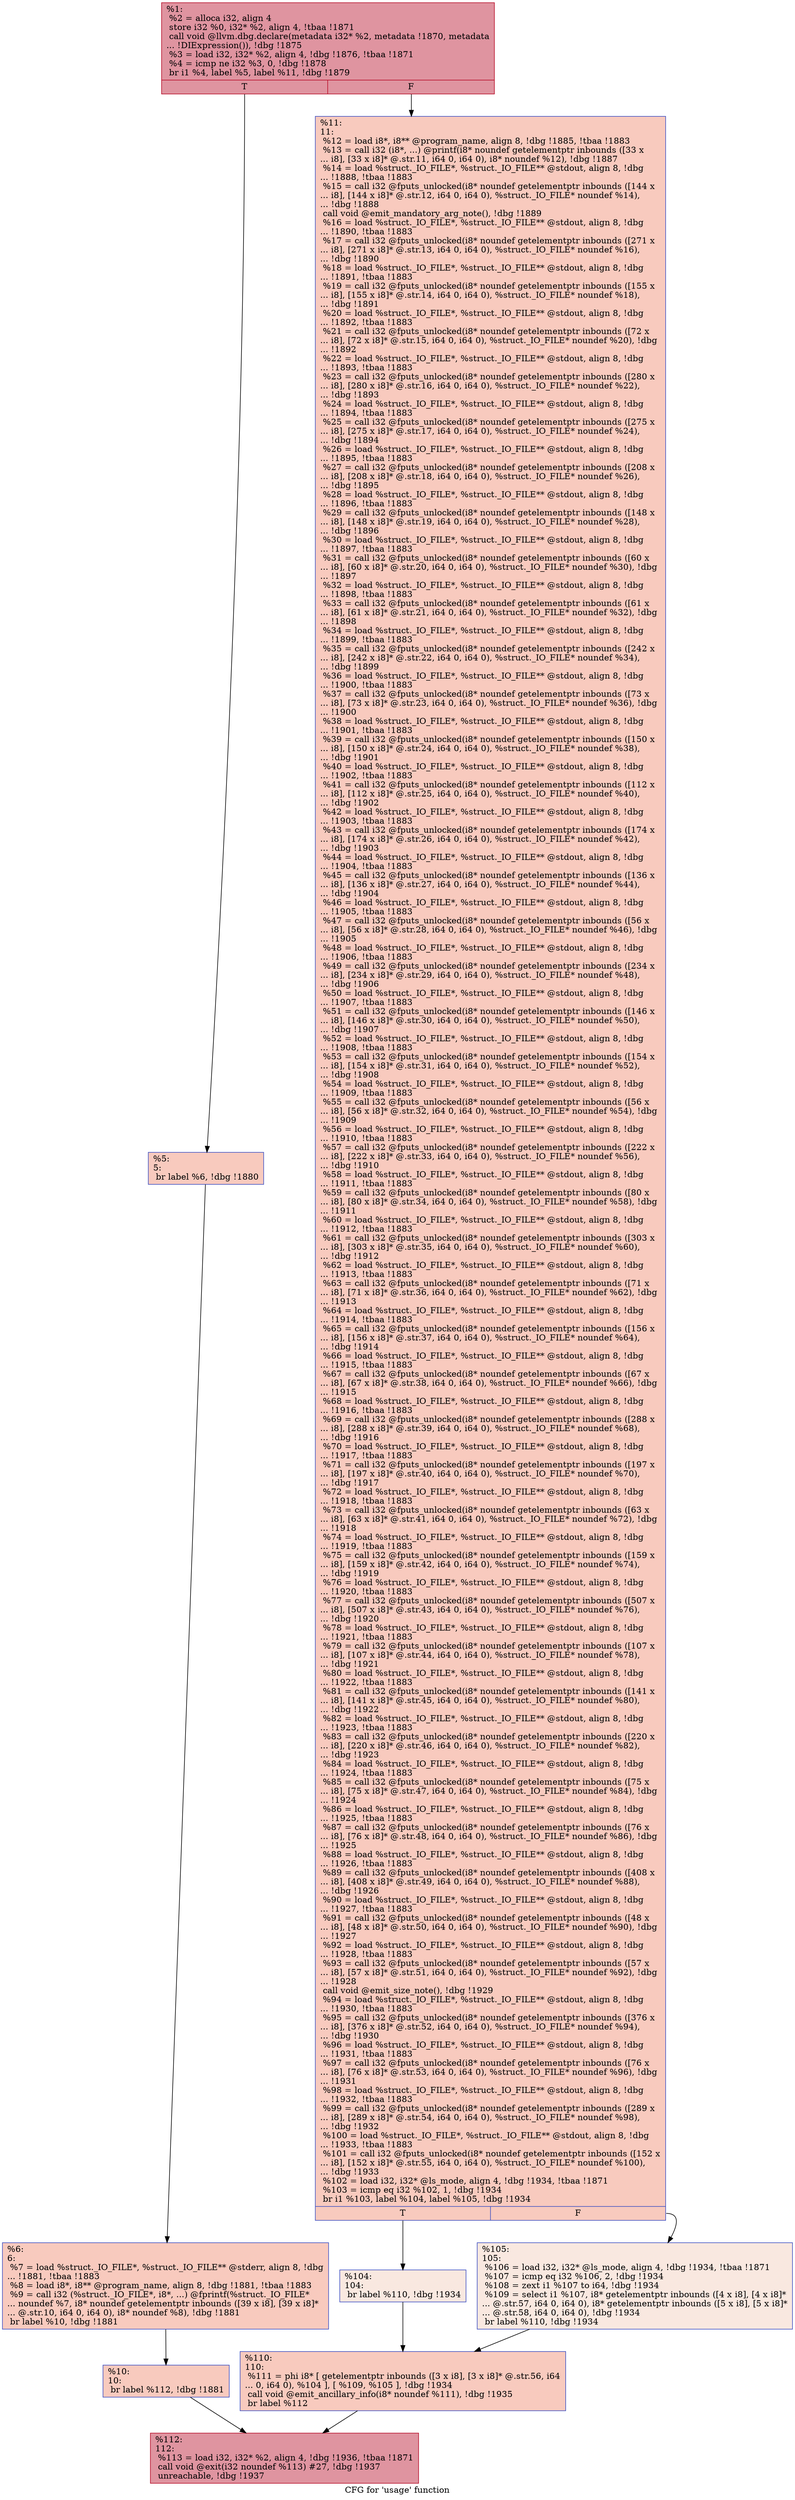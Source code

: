 digraph "CFG for 'usage' function" {
	label="CFG for 'usage' function";

	Node0x21543c0 [shape=record,color="#b70d28ff", style=filled, fillcolor="#b70d2870",label="{%1:\l  %2 = alloca i32, align 4\l  store i32 %0, i32* %2, align 4, !tbaa !1871\l  call void @llvm.dbg.declare(metadata i32* %2, metadata !1870, metadata\l... !DIExpression()), !dbg !1875\l  %3 = load i32, i32* %2, align 4, !dbg !1876, !tbaa !1871\l  %4 = icmp ne i32 %3, 0, !dbg !1878\l  br i1 %4, label %5, label %11, !dbg !1879\l|{<s0>T|<s1>F}}"];
	Node0x21543c0:s0 -> Node0x2154410;
	Node0x21543c0:s1 -> Node0x2154500;
	Node0x2154410 [shape=record,color="#3d50c3ff", style=filled, fillcolor="#ef886b70",label="{%5:\l5:                                                \l  br label %6, !dbg !1880\l}"];
	Node0x2154410 -> Node0x2154460;
	Node0x2154460 [shape=record,color="#3d50c3ff", style=filled, fillcolor="#ef886b70",label="{%6:\l6:                                                \l  %7 = load %struct._IO_FILE*, %struct._IO_FILE** @stderr, align 8, !dbg\l... !1881, !tbaa !1883\l  %8 = load i8*, i8** @program_name, align 8, !dbg !1881, !tbaa !1883\l  %9 = call i32 (%struct._IO_FILE*, i8*, ...) @fprintf(%struct._IO_FILE*\l... noundef %7, i8* noundef getelementptr inbounds ([39 x i8], [39 x i8]*\l... @.str.10, i64 0, i64 0), i8* noundef %8), !dbg !1881\l  br label %10, !dbg !1881\l}"];
	Node0x2154460 -> Node0x21544b0;
	Node0x21544b0 [shape=record,color="#3d50c3ff", style=filled, fillcolor="#ef886b70",label="{%10:\l10:                                               \l  br label %112, !dbg !1881\l}"];
	Node0x21544b0 -> Node0x2154640;
	Node0x2154500 [shape=record,color="#3d50c3ff", style=filled, fillcolor="#ef886b70",label="{%11:\l11:                                               \l  %12 = load i8*, i8** @program_name, align 8, !dbg !1885, !tbaa !1883\l  %13 = call i32 (i8*, ...) @printf(i8* noundef getelementptr inbounds ([33 x\l... i8], [33 x i8]* @.str.11, i64 0, i64 0), i8* noundef %12), !dbg !1887\l  %14 = load %struct._IO_FILE*, %struct._IO_FILE** @stdout, align 8, !dbg\l... !1888, !tbaa !1883\l  %15 = call i32 @fputs_unlocked(i8* noundef getelementptr inbounds ([144 x\l... i8], [144 x i8]* @.str.12, i64 0, i64 0), %struct._IO_FILE* noundef %14),\l... !dbg !1888\l  call void @emit_mandatory_arg_note(), !dbg !1889\l  %16 = load %struct._IO_FILE*, %struct._IO_FILE** @stdout, align 8, !dbg\l... !1890, !tbaa !1883\l  %17 = call i32 @fputs_unlocked(i8* noundef getelementptr inbounds ([271 x\l... i8], [271 x i8]* @.str.13, i64 0, i64 0), %struct._IO_FILE* noundef %16),\l... !dbg !1890\l  %18 = load %struct._IO_FILE*, %struct._IO_FILE** @stdout, align 8, !dbg\l... !1891, !tbaa !1883\l  %19 = call i32 @fputs_unlocked(i8* noundef getelementptr inbounds ([155 x\l... i8], [155 x i8]* @.str.14, i64 0, i64 0), %struct._IO_FILE* noundef %18),\l... !dbg !1891\l  %20 = load %struct._IO_FILE*, %struct._IO_FILE** @stdout, align 8, !dbg\l... !1892, !tbaa !1883\l  %21 = call i32 @fputs_unlocked(i8* noundef getelementptr inbounds ([72 x\l... i8], [72 x i8]* @.str.15, i64 0, i64 0), %struct._IO_FILE* noundef %20), !dbg\l... !1892\l  %22 = load %struct._IO_FILE*, %struct._IO_FILE** @stdout, align 8, !dbg\l... !1893, !tbaa !1883\l  %23 = call i32 @fputs_unlocked(i8* noundef getelementptr inbounds ([280 x\l... i8], [280 x i8]* @.str.16, i64 0, i64 0), %struct._IO_FILE* noundef %22),\l... !dbg !1893\l  %24 = load %struct._IO_FILE*, %struct._IO_FILE** @stdout, align 8, !dbg\l... !1894, !tbaa !1883\l  %25 = call i32 @fputs_unlocked(i8* noundef getelementptr inbounds ([275 x\l... i8], [275 x i8]* @.str.17, i64 0, i64 0), %struct._IO_FILE* noundef %24),\l... !dbg !1894\l  %26 = load %struct._IO_FILE*, %struct._IO_FILE** @stdout, align 8, !dbg\l... !1895, !tbaa !1883\l  %27 = call i32 @fputs_unlocked(i8* noundef getelementptr inbounds ([208 x\l... i8], [208 x i8]* @.str.18, i64 0, i64 0), %struct._IO_FILE* noundef %26),\l... !dbg !1895\l  %28 = load %struct._IO_FILE*, %struct._IO_FILE** @stdout, align 8, !dbg\l... !1896, !tbaa !1883\l  %29 = call i32 @fputs_unlocked(i8* noundef getelementptr inbounds ([148 x\l... i8], [148 x i8]* @.str.19, i64 0, i64 0), %struct._IO_FILE* noundef %28),\l... !dbg !1896\l  %30 = load %struct._IO_FILE*, %struct._IO_FILE** @stdout, align 8, !dbg\l... !1897, !tbaa !1883\l  %31 = call i32 @fputs_unlocked(i8* noundef getelementptr inbounds ([60 x\l... i8], [60 x i8]* @.str.20, i64 0, i64 0), %struct._IO_FILE* noundef %30), !dbg\l... !1897\l  %32 = load %struct._IO_FILE*, %struct._IO_FILE** @stdout, align 8, !dbg\l... !1898, !tbaa !1883\l  %33 = call i32 @fputs_unlocked(i8* noundef getelementptr inbounds ([61 x\l... i8], [61 x i8]* @.str.21, i64 0, i64 0), %struct._IO_FILE* noundef %32), !dbg\l... !1898\l  %34 = load %struct._IO_FILE*, %struct._IO_FILE** @stdout, align 8, !dbg\l... !1899, !tbaa !1883\l  %35 = call i32 @fputs_unlocked(i8* noundef getelementptr inbounds ([242 x\l... i8], [242 x i8]* @.str.22, i64 0, i64 0), %struct._IO_FILE* noundef %34),\l... !dbg !1899\l  %36 = load %struct._IO_FILE*, %struct._IO_FILE** @stdout, align 8, !dbg\l... !1900, !tbaa !1883\l  %37 = call i32 @fputs_unlocked(i8* noundef getelementptr inbounds ([73 x\l... i8], [73 x i8]* @.str.23, i64 0, i64 0), %struct._IO_FILE* noundef %36), !dbg\l... !1900\l  %38 = load %struct._IO_FILE*, %struct._IO_FILE** @stdout, align 8, !dbg\l... !1901, !tbaa !1883\l  %39 = call i32 @fputs_unlocked(i8* noundef getelementptr inbounds ([150 x\l... i8], [150 x i8]* @.str.24, i64 0, i64 0), %struct._IO_FILE* noundef %38),\l... !dbg !1901\l  %40 = load %struct._IO_FILE*, %struct._IO_FILE** @stdout, align 8, !dbg\l... !1902, !tbaa !1883\l  %41 = call i32 @fputs_unlocked(i8* noundef getelementptr inbounds ([112 x\l... i8], [112 x i8]* @.str.25, i64 0, i64 0), %struct._IO_FILE* noundef %40),\l... !dbg !1902\l  %42 = load %struct._IO_FILE*, %struct._IO_FILE** @stdout, align 8, !dbg\l... !1903, !tbaa !1883\l  %43 = call i32 @fputs_unlocked(i8* noundef getelementptr inbounds ([174 x\l... i8], [174 x i8]* @.str.26, i64 0, i64 0), %struct._IO_FILE* noundef %42),\l... !dbg !1903\l  %44 = load %struct._IO_FILE*, %struct._IO_FILE** @stdout, align 8, !dbg\l... !1904, !tbaa !1883\l  %45 = call i32 @fputs_unlocked(i8* noundef getelementptr inbounds ([136 x\l... i8], [136 x i8]* @.str.27, i64 0, i64 0), %struct._IO_FILE* noundef %44),\l... !dbg !1904\l  %46 = load %struct._IO_FILE*, %struct._IO_FILE** @stdout, align 8, !dbg\l... !1905, !tbaa !1883\l  %47 = call i32 @fputs_unlocked(i8* noundef getelementptr inbounds ([56 x\l... i8], [56 x i8]* @.str.28, i64 0, i64 0), %struct._IO_FILE* noundef %46), !dbg\l... !1905\l  %48 = load %struct._IO_FILE*, %struct._IO_FILE** @stdout, align 8, !dbg\l... !1906, !tbaa !1883\l  %49 = call i32 @fputs_unlocked(i8* noundef getelementptr inbounds ([234 x\l... i8], [234 x i8]* @.str.29, i64 0, i64 0), %struct._IO_FILE* noundef %48),\l... !dbg !1906\l  %50 = load %struct._IO_FILE*, %struct._IO_FILE** @stdout, align 8, !dbg\l... !1907, !tbaa !1883\l  %51 = call i32 @fputs_unlocked(i8* noundef getelementptr inbounds ([146 x\l... i8], [146 x i8]* @.str.30, i64 0, i64 0), %struct._IO_FILE* noundef %50),\l... !dbg !1907\l  %52 = load %struct._IO_FILE*, %struct._IO_FILE** @stdout, align 8, !dbg\l... !1908, !tbaa !1883\l  %53 = call i32 @fputs_unlocked(i8* noundef getelementptr inbounds ([154 x\l... i8], [154 x i8]* @.str.31, i64 0, i64 0), %struct._IO_FILE* noundef %52),\l... !dbg !1908\l  %54 = load %struct._IO_FILE*, %struct._IO_FILE** @stdout, align 8, !dbg\l... !1909, !tbaa !1883\l  %55 = call i32 @fputs_unlocked(i8* noundef getelementptr inbounds ([56 x\l... i8], [56 x i8]* @.str.32, i64 0, i64 0), %struct._IO_FILE* noundef %54), !dbg\l... !1909\l  %56 = load %struct._IO_FILE*, %struct._IO_FILE** @stdout, align 8, !dbg\l... !1910, !tbaa !1883\l  %57 = call i32 @fputs_unlocked(i8* noundef getelementptr inbounds ([222 x\l... i8], [222 x i8]* @.str.33, i64 0, i64 0), %struct._IO_FILE* noundef %56),\l... !dbg !1910\l  %58 = load %struct._IO_FILE*, %struct._IO_FILE** @stdout, align 8, !dbg\l... !1911, !tbaa !1883\l  %59 = call i32 @fputs_unlocked(i8* noundef getelementptr inbounds ([80 x\l... i8], [80 x i8]* @.str.34, i64 0, i64 0), %struct._IO_FILE* noundef %58), !dbg\l... !1911\l  %60 = load %struct._IO_FILE*, %struct._IO_FILE** @stdout, align 8, !dbg\l... !1912, !tbaa !1883\l  %61 = call i32 @fputs_unlocked(i8* noundef getelementptr inbounds ([303 x\l... i8], [303 x i8]* @.str.35, i64 0, i64 0), %struct._IO_FILE* noundef %60),\l... !dbg !1912\l  %62 = load %struct._IO_FILE*, %struct._IO_FILE** @stdout, align 8, !dbg\l... !1913, !tbaa !1883\l  %63 = call i32 @fputs_unlocked(i8* noundef getelementptr inbounds ([71 x\l... i8], [71 x i8]* @.str.36, i64 0, i64 0), %struct._IO_FILE* noundef %62), !dbg\l... !1913\l  %64 = load %struct._IO_FILE*, %struct._IO_FILE** @stdout, align 8, !dbg\l... !1914, !tbaa !1883\l  %65 = call i32 @fputs_unlocked(i8* noundef getelementptr inbounds ([156 x\l... i8], [156 x i8]* @.str.37, i64 0, i64 0), %struct._IO_FILE* noundef %64),\l... !dbg !1914\l  %66 = load %struct._IO_FILE*, %struct._IO_FILE** @stdout, align 8, !dbg\l... !1915, !tbaa !1883\l  %67 = call i32 @fputs_unlocked(i8* noundef getelementptr inbounds ([67 x\l... i8], [67 x i8]* @.str.38, i64 0, i64 0), %struct._IO_FILE* noundef %66), !dbg\l... !1915\l  %68 = load %struct._IO_FILE*, %struct._IO_FILE** @stdout, align 8, !dbg\l... !1916, !tbaa !1883\l  %69 = call i32 @fputs_unlocked(i8* noundef getelementptr inbounds ([288 x\l... i8], [288 x i8]* @.str.39, i64 0, i64 0), %struct._IO_FILE* noundef %68),\l... !dbg !1916\l  %70 = load %struct._IO_FILE*, %struct._IO_FILE** @stdout, align 8, !dbg\l... !1917, !tbaa !1883\l  %71 = call i32 @fputs_unlocked(i8* noundef getelementptr inbounds ([197 x\l... i8], [197 x i8]* @.str.40, i64 0, i64 0), %struct._IO_FILE* noundef %70),\l... !dbg !1917\l  %72 = load %struct._IO_FILE*, %struct._IO_FILE** @stdout, align 8, !dbg\l... !1918, !tbaa !1883\l  %73 = call i32 @fputs_unlocked(i8* noundef getelementptr inbounds ([63 x\l... i8], [63 x i8]* @.str.41, i64 0, i64 0), %struct._IO_FILE* noundef %72), !dbg\l... !1918\l  %74 = load %struct._IO_FILE*, %struct._IO_FILE** @stdout, align 8, !dbg\l... !1919, !tbaa !1883\l  %75 = call i32 @fputs_unlocked(i8* noundef getelementptr inbounds ([159 x\l... i8], [159 x i8]* @.str.42, i64 0, i64 0), %struct._IO_FILE* noundef %74),\l... !dbg !1919\l  %76 = load %struct._IO_FILE*, %struct._IO_FILE** @stdout, align 8, !dbg\l... !1920, !tbaa !1883\l  %77 = call i32 @fputs_unlocked(i8* noundef getelementptr inbounds ([507 x\l... i8], [507 x i8]* @.str.43, i64 0, i64 0), %struct._IO_FILE* noundef %76),\l... !dbg !1920\l  %78 = load %struct._IO_FILE*, %struct._IO_FILE** @stdout, align 8, !dbg\l... !1921, !tbaa !1883\l  %79 = call i32 @fputs_unlocked(i8* noundef getelementptr inbounds ([107 x\l... i8], [107 x i8]* @.str.44, i64 0, i64 0), %struct._IO_FILE* noundef %78),\l... !dbg !1921\l  %80 = load %struct._IO_FILE*, %struct._IO_FILE** @stdout, align 8, !dbg\l... !1922, !tbaa !1883\l  %81 = call i32 @fputs_unlocked(i8* noundef getelementptr inbounds ([141 x\l... i8], [141 x i8]* @.str.45, i64 0, i64 0), %struct._IO_FILE* noundef %80),\l... !dbg !1922\l  %82 = load %struct._IO_FILE*, %struct._IO_FILE** @stdout, align 8, !dbg\l... !1923, !tbaa !1883\l  %83 = call i32 @fputs_unlocked(i8* noundef getelementptr inbounds ([220 x\l... i8], [220 x i8]* @.str.46, i64 0, i64 0), %struct._IO_FILE* noundef %82),\l... !dbg !1923\l  %84 = load %struct._IO_FILE*, %struct._IO_FILE** @stdout, align 8, !dbg\l... !1924, !tbaa !1883\l  %85 = call i32 @fputs_unlocked(i8* noundef getelementptr inbounds ([75 x\l... i8], [75 x i8]* @.str.47, i64 0, i64 0), %struct._IO_FILE* noundef %84), !dbg\l... !1924\l  %86 = load %struct._IO_FILE*, %struct._IO_FILE** @stdout, align 8, !dbg\l... !1925, !tbaa !1883\l  %87 = call i32 @fputs_unlocked(i8* noundef getelementptr inbounds ([76 x\l... i8], [76 x i8]* @.str.48, i64 0, i64 0), %struct._IO_FILE* noundef %86), !dbg\l... !1925\l  %88 = load %struct._IO_FILE*, %struct._IO_FILE** @stdout, align 8, !dbg\l... !1926, !tbaa !1883\l  %89 = call i32 @fputs_unlocked(i8* noundef getelementptr inbounds ([408 x\l... i8], [408 x i8]* @.str.49, i64 0, i64 0), %struct._IO_FILE* noundef %88),\l... !dbg !1926\l  %90 = load %struct._IO_FILE*, %struct._IO_FILE** @stdout, align 8, !dbg\l... !1927, !tbaa !1883\l  %91 = call i32 @fputs_unlocked(i8* noundef getelementptr inbounds ([48 x\l... i8], [48 x i8]* @.str.50, i64 0, i64 0), %struct._IO_FILE* noundef %90), !dbg\l... !1927\l  %92 = load %struct._IO_FILE*, %struct._IO_FILE** @stdout, align 8, !dbg\l... !1928, !tbaa !1883\l  %93 = call i32 @fputs_unlocked(i8* noundef getelementptr inbounds ([57 x\l... i8], [57 x i8]* @.str.51, i64 0, i64 0), %struct._IO_FILE* noundef %92), !dbg\l... !1928\l  call void @emit_size_note(), !dbg !1929\l  %94 = load %struct._IO_FILE*, %struct._IO_FILE** @stdout, align 8, !dbg\l... !1930, !tbaa !1883\l  %95 = call i32 @fputs_unlocked(i8* noundef getelementptr inbounds ([376 x\l... i8], [376 x i8]* @.str.52, i64 0, i64 0), %struct._IO_FILE* noundef %94),\l... !dbg !1930\l  %96 = load %struct._IO_FILE*, %struct._IO_FILE** @stdout, align 8, !dbg\l... !1931, !tbaa !1883\l  %97 = call i32 @fputs_unlocked(i8* noundef getelementptr inbounds ([76 x\l... i8], [76 x i8]* @.str.53, i64 0, i64 0), %struct._IO_FILE* noundef %96), !dbg\l... !1931\l  %98 = load %struct._IO_FILE*, %struct._IO_FILE** @stdout, align 8, !dbg\l... !1932, !tbaa !1883\l  %99 = call i32 @fputs_unlocked(i8* noundef getelementptr inbounds ([289 x\l... i8], [289 x i8]* @.str.54, i64 0, i64 0), %struct._IO_FILE* noundef %98),\l... !dbg !1932\l  %100 = load %struct._IO_FILE*, %struct._IO_FILE** @stdout, align 8, !dbg\l... !1933, !tbaa !1883\l  %101 = call i32 @fputs_unlocked(i8* noundef getelementptr inbounds ([152 x\l... i8], [152 x i8]* @.str.55, i64 0, i64 0), %struct._IO_FILE* noundef %100),\l... !dbg !1933\l  %102 = load i32, i32* @ls_mode, align 4, !dbg !1934, !tbaa !1871\l  %103 = icmp eq i32 %102, 1, !dbg !1934\l  br i1 %103, label %104, label %105, !dbg !1934\l|{<s0>T|<s1>F}}"];
	Node0x2154500:s0 -> Node0x2154550;
	Node0x2154500:s1 -> Node0x21545a0;
	Node0x2154550 [shape=record,color="#3d50c3ff", style=filled, fillcolor="#f1ccb870",label="{%104:\l104:                                              \l  br label %110, !dbg !1934\l}"];
	Node0x2154550 -> Node0x21545f0;
	Node0x21545a0 [shape=record,color="#3d50c3ff", style=filled, fillcolor="#f1ccb870",label="{%105:\l105:                                              \l  %106 = load i32, i32* @ls_mode, align 4, !dbg !1934, !tbaa !1871\l  %107 = icmp eq i32 %106, 2, !dbg !1934\l  %108 = zext i1 %107 to i64, !dbg !1934\l  %109 = select i1 %107, i8* getelementptr inbounds ([4 x i8], [4 x i8]*\l... @.str.57, i64 0, i64 0), i8* getelementptr inbounds ([5 x i8], [5 x i8]*\l... @.str.58, i64 0, i64 0), !dbg !1934\l  br label %110, !dbg !1934\l}"];
	Node0x21545a0 -> Node0x21545f0;
	Node0x21545f0 [shape=record,color="#3d50c3ff", style=filled, fillcolor="#ef886b70",label="{%110:\l110:                                              \l  %111 = phi i8* [ getelementptr inbounds ([3 x i8], [3 x i8]* @.str.56, i64\l... 0, i64 0), %104 ], [ %109, %105 ], !dbg !1934\l  call void @emit_ancillary_info(i8* noundef %111), !dbg !1935\l  br label %112\l}"];
	Node0x21545f0 -> Node0x2154640;
	Node0x2154640 [shape=record,color="#b70d28ff", style=filled, fillcolor="#b70d2870",label="{%112:\l112:                                              \l  %113 = load i32, i32* %2, align 4, !dbg !1936, !tbaa !1871\l  call void @exit(i32 noundef %113) #27, !dbg !1937\l  unreachable, !dbg !1937\l}"];
}
